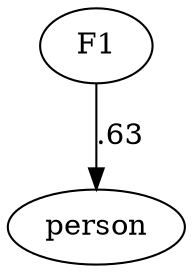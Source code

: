 digraph G {
	graph [bb="0,0,67.367,122",
		splines=FALSE
	];
	node [label="\N"];
	person	 [URL="http://en.wikipedia.org/wiki/John de Fries",
		height=0.5,
		label=person,
		pos="33.684,18",
		width=0.93566];
	F1	 [height=0.5,
		pos="33.684,104",
		width=0.75];
	F1 -> person	 [label=.63,
		lp="42.434,61",
		pos="e,33.684,36.212 33.684,85.762 33.684,74.36 33.684,59.434 33.684,46.494"];
}
